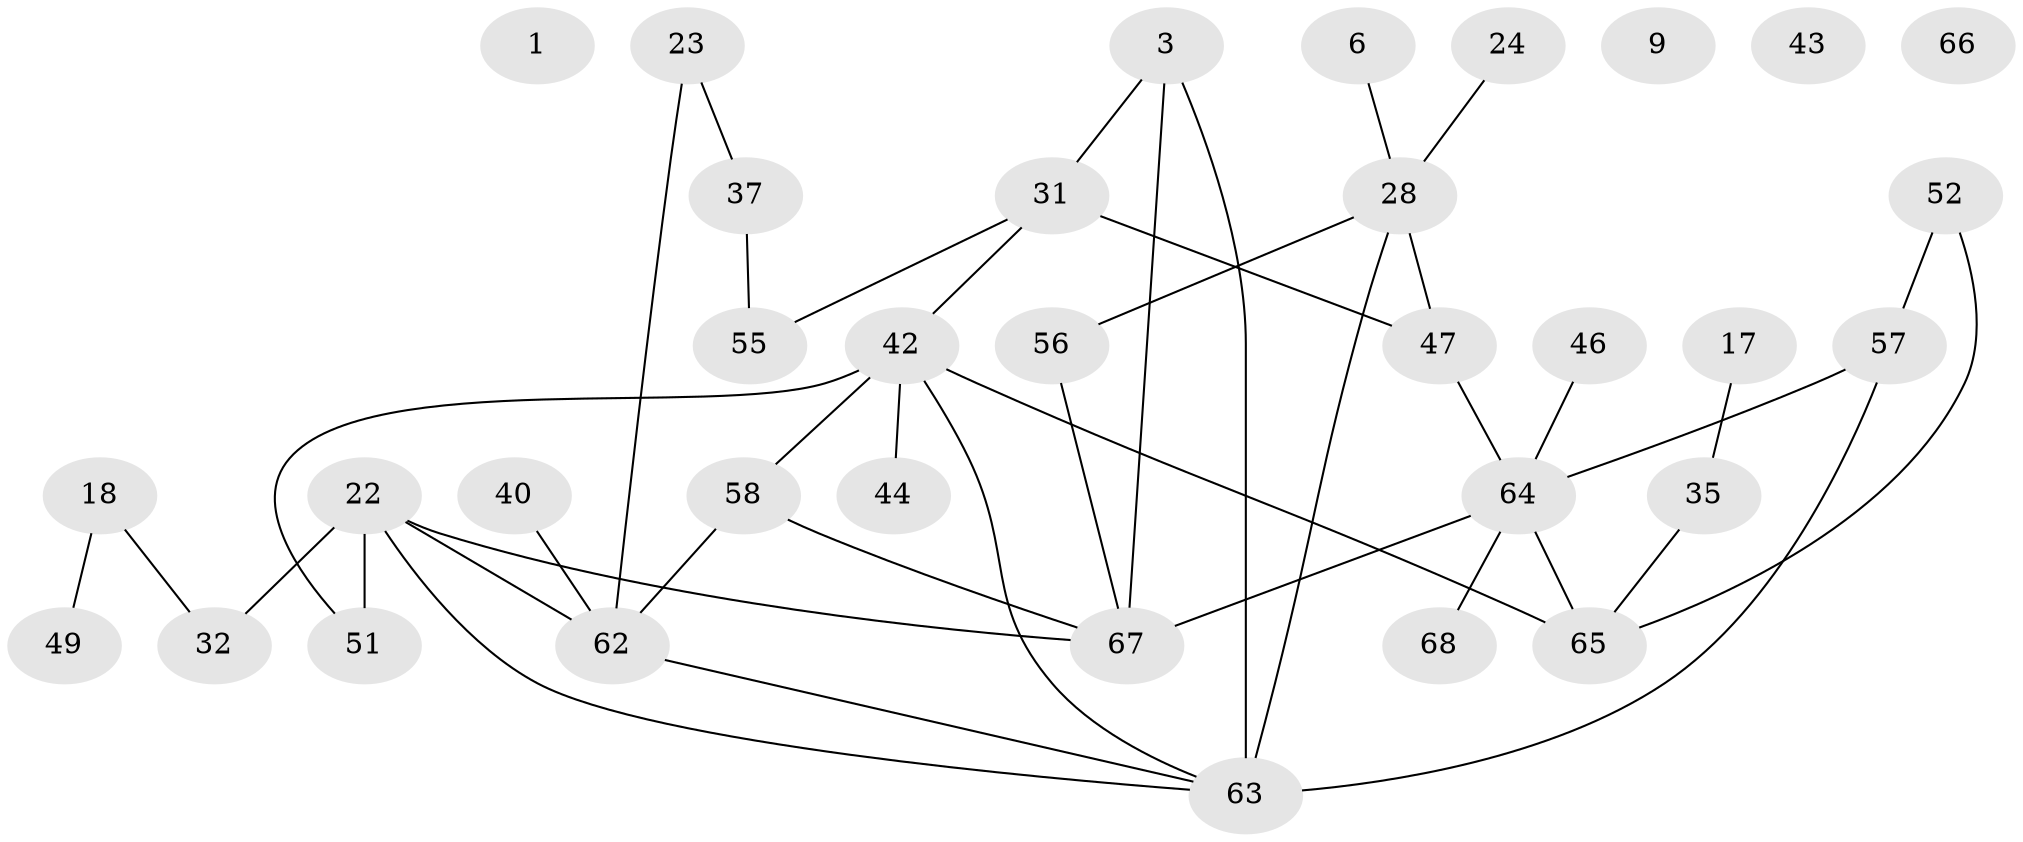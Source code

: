 // original degree distribution, {0: 0.058823529411764705, 3: 0.22058823529411764, 6: 0.04411764705882353, 2: 0.3235294117647059, 1: 0.16176470588235295, 4: 0.1323529411764706, 5: 0.058823529411764705}
// Generated by graph-tools (version 1.1) at 2025/39/03/09/25 04:39:13]
// undirected, 34 vertices, 42 edges
graph export_dot {
graph [start="1"]
  node [color=gray90,style=filled];
  1;
  3;
  6;
  9;
  17;
  18;
  22;
  23;
  24;
  28 [super="+20"];
  31 [super="+11"];
  32;
  35;
  37;
  40;
  42 [super="+41"];
  43;
  44;
  46;
  47 [super="+19"];
  49;
  51 [super="+45"];
  52;
  55;
  56 [super="+50"];
  57 [super="+39"];
  58 [super="+13+25"];
  62 [super="+7"];
  63 [super="+30+26+53+54"];
  64 [super="+5+12+61+60"];
  65 [super="+4+21+27+34"];
  66;
  67 [super="+16+59"];
  68;
  3 -- 31 [weight=2];
  3 -- 67 [weight=2];
  3 -- 63 [weight=2];
  6 -- 28;
  17 -- 35;
  18 -- 32;
  18 -- 49;
  22 -- 32;
  22 -- 51;
  22 -- 62 [weight=2];
  22 -- 67;
  22 -- 63;
  23 -- 37;
  23 -- 62;
  24 -- 28;
  28 -- 47 [weight=2];
  28 -- 63;
  28 -- 56;
  31 -- 55;
  31 -- 42;
  31 -- 47 [weight=2];
  35 -- 65;
  37 -- 55;
  40 -- 62;
  42 -- 44;
  42 -- 51;
  42 -- 58;
  42 -- 65 [weight=2];
  42 -- 63;
  46 -- 64;
  47 -- 64 [weight=4];
  52 -- 57;
  52 -- 65;
  56 -- 67;
  57 -- 64;
  57 -- 63;
  58 -- 62;
  58 -- 67;
  62 -- 63;
  64 -- 67;
  64 -- 68;
  64 -- 65 [weight=2];
}
